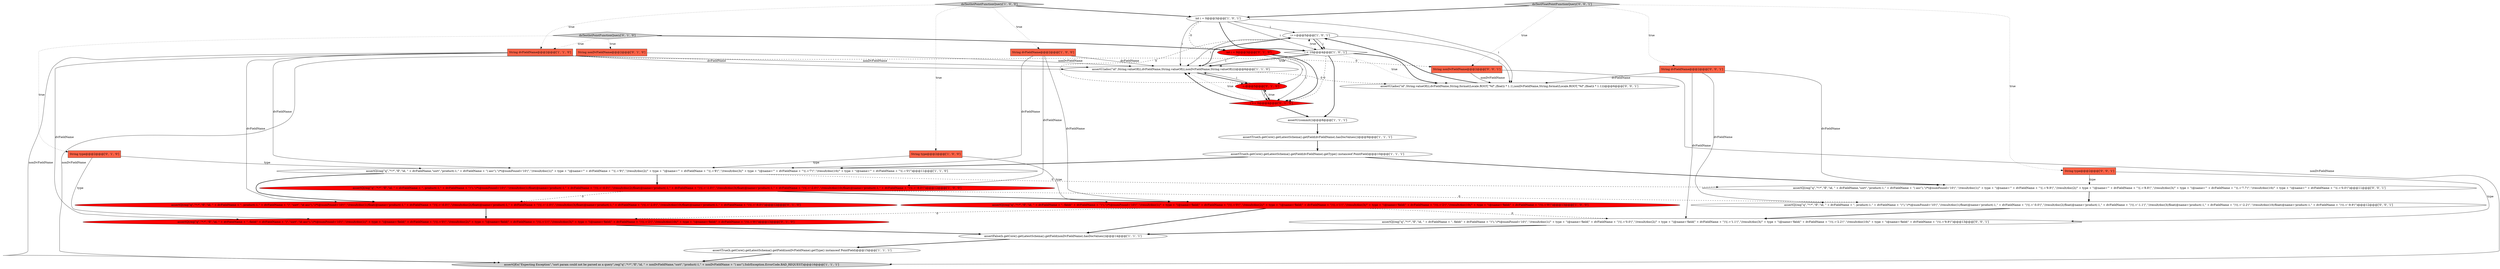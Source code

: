 digraph {
4 [style = filled, label = "i++@@@5@@@['1', '0', '1']", fillcolor = white, shape = ellipse image = "AAA0AAABBB1BBB"];
11 [style = filled, label = "doTestIntPointFunctionQuery['1', '0', '0']", fillcolor = lightgray, shape = diamond image = "AAA0AAABBB1BBB"];
2 [style = filled, label = "assertQ(req(\"q\",\"*:*\",\"fl\",\"id, \" + dvFieldName + \", product(-1,\" + dvFieldName + \")\"),\"//*(@numFound='10'(\",\"//result/doc(1(/float(@name='product(-1,\" + dvFieldName + \")'((.='-0.0'(\",\"//result/doc(2(/float(@name='product(-1,\" + dvFieldName + \")'((.='-1.0'(\",\"//result/doc(3(/float(@name='product(-1,\" + dvFieldName + \")'((.='-2.0'(\",\"//result/doc(10(/float(@name='product(-1,\" + dvFieldName + \")'((.='-9.0'(\")@@@12@@@['1', '0', '0']", fillcolor = red, shape = ellipse image = "AAA1AAABBB1BBB"];
23 [style = filled, label = "int i = 9@@@3@@@['0', '1', '0']", fillcolor = red, shape = ellipse image = "AAA1AAABBB2BBB"];
20 [style = filled, label = "String type@@@2@@@['0', '1', '0']", fillcolor = tomato, shape = box image = "AAA0AAABBB2BBB"];
25 [style = filled, label = "String type@@@2@@@['0', '0', '1']", fillcolor = tomato, shape = box image = "AAA0AAABBB3BBB"];
13 [style = filled, label = "assertTrue(h.getCore().getLatestSchema().getField(nonDvFieldName).getType() instanceof PointField)@@@15@@@['1', '1', '1']", fillcolor = white, shape = ellipse image = "AAA0AAABBB1BBB"];
29 [style = filled, label = "assertQ(req(\"q\",\"*:*\",\"fl\",\"id, \" + dvFieldName + \", product(-1,\" + dvFieldName + \")\"),\"//*(@numFound='10'(\",\"//result/doc(1(/float(@name='product(-1,\" + dvFieldName + \")'((.='-0.0'(\",\"//result/doc(2(/float(@name='product(-1,\" + dvFieldName + \")'((.='-1.1'(\",\"//result/doc(3(/float(@name='product(-1,\" + dvFieldName + \")'((.='-2.2'(\",\"//result/doc(10(/float(@name='product(-1,\" + dvFieldName + \")'((.='-9.9'(\")@@@12@@@['0', '0', '1']", fillcolor = white, shape = ellipse image = "AAA0AAABBB3BBB"];
24 [style = filled, label = "doTestIntPointFunctionQuery['0', '1', '0']", fillcolor = lightgray, shape = diamond image = "AAA0AAABBB2BBB"];
31 [style = filled, label = "assertQ(req(\"q\",\"*:*\",\"fl\",\"id, \" + dvFieldName + \", field(\" + dvFieldName + \")\"),\"//*(@numFound='10'(\",\"//result/doc(1(/\" + type + \"(@name='field(\" + dvFieldName + \")'((.='0.0'(\",\"//result/doc(2(/\" + type + \"(@name='field(\" + dvFieldName + \")'((.='1.1'(\",\"//result/doc(3(/\" + type + \"(@name='field(\" + dvFieldName + \")'((.='2.2'(\",\"//result/doc(10(/\" + type + \"(@name='field(\" + dvFieldName + \")'((.='9.9'(\")@@@13@@@['0', '0', '1']", fillcolor = white, shape = ellipse image = "AAA0AAABBB3BBB"];
22 [style = filled, label = "assertQ(req(\"q\",\"*:*\",\"fl\",\"id, \" + dvFieldName + \", field(\" + dvFieldName + \")\",\"sort\",\"id asc\"),\"//*(@numFound='10'(\",\"//result/doc(1(/\" + type + \"(@name='field(\" + dvFieldName + \")'((.='0'(\",\"//result/doc(2(/\" + type + \"(@name='field(\" + dvFieldName + \")'((.='1'(\",\"//result/doc(3(/\" + type + \"(@name='field(\" + dvFieldName + \")'((.='2'(\",\"//result/doc(10(/\" + type + \"(@name='field(\" + dvFieldName + \")'((.='9'(\")@@@13@@@['0', '1', '0']", fillcolor = red, shape = ellipse image = "AAA1AAABBB2BBB"];
0 [style = filled, label = "assertQ(req(\"q\",\"*:*\",\"fl\",\"id, \" + dvFieldName,\"sort\",\"product(-1,\" + dvFieldName + \") asc\"),\"//*(@numFound='10'(\",\"//result/doc(1(/\" + type + \"(@name='\" + dvFieldName + \"'((.='9'(\",\"//result/doc(2(/\" + type + \"(@name='\" + dvFieldName + \"'((.='8'(\",\"//result/doc(3(/\" + type + \"(@name='\" + dvFieldName + \"'((.='7'(\",\"//result/doc(10(/\" + type + \"(@name='\" + dvFieldName + \"'((.='0'(\")@@@11@@@['1', '1', '0']", fillcolor = white, shape = ellipse image = "AAA0AAABBB1BBB"];
5 [style = filled, label = "assertTrue(h.getCore().getLatestSchema().getField(dvFieldName).getType() instanceof PointField)@@@10@@@['1', '1', '1']", fillcolor = white, shape = ellipse image = "AAA0AAABBB1BBB"];
12 [style = filled, label = "String type@@@2@@@['1', '0', '0']", fillcolor = tomato, shape = box image = "AAA0AAABBB1BBB"];
21 [style = filled, label = "i >= 0@@@4@@@['0', '1', '0']", fillcolor = red, shape = diamond image = "AAA1AAABBB2BBB"];
19 [style = filled, label = "assertQ(req(\"q\",\"*:*\",\"fl\",\"id, \" + dvFieldName + \", product(-1,\" + dvFieldName + \")\",\"sort\",\"id asc\"),\"//*(@numFound='10'(\",\"//result/doc(1(/float(@name='product(-1,\" + dvFieldName + \")'((.='-0.0'(\",\"//result/doc(2(/float(@name='product(-1,\" + dvFieldName + \")'((.='-1.0'(\",\"//result/doc(3(/float(@name='product(-1,\" + dvFieldName + \")'((.='-2.0'(\",\"//result/doc(10(/float(@name='product(-1,\" + dvFieldName + \")'((.='-9.0'(\")@@@12@@@['0', '1', '0']", fillcolor = red, shape = ellipse image = "AAA1AAABBB2BBB"];
26 [style = filled, label = "assertQ(req(\"q\",\"*:*\",\"fl\",\"id, \" + dvFieldName,\"sort\",\"product(-1,\" + dvFieldName + \") asc\"),\"//*(@numFound='10'(\",\"//result/doc(1(/\" + type + \"(@name='\" + dvFieldName + \"'((.='9.9'(\",\"//result/doc(2(/\" + type + \"(@name='\" + dvFieldName + \"'((.='8.8'(\",\"//result/doc(3(/\" + type + \"(@name='\" + dvFieldName + \"'((.='7.7'(\",\"//result/doc(10(/\" + type + \"(@name='\" + dvFieldName + \"'((.='0.0'(\")@@@11@@@['0', '0', '1']", fillcolor = white, shape = ellipse image = "AAA0AAABBB3BBB"];
1 [style = filled, label = "String dvFieldName@@@2@@@['1', '0', '0']", fillcolor = tomato, shape = box image = "AAA0AAABBB1BBB"];
27 [style = filled, label = "doTestFloatPointFunctionQuery['0', '0', '1']", fillcolor = lightgray, shape = diamond image = "AAA0AAABBB3BBB"];
8 [style = filled, label = "assertTrue(h.getCore().getLatestSchema().getField(dvFieldName).hasDocValues())@@@9@@@['1', '1', '1']", fillcolor = white, shape = ellipse image = "AAA0AAABBB1BBB"];
32 [style = filled, label = "String nonDvFieldName@@@2@@@['0', '0', '1']", fillcolor = tomato, shape = box image = "AAA0AAABBB3BBB"];
3 [style = filled, label = "assertU(commit())@@@8@@@['1', '1', '1']", fillcolor = white, shape = ellipse image = "AAA0AAABBB1BBB"];
9 [style = filled, label = "assertQ(req(\"q\",\"*:*\",\"fl\",\"id, \" + dvFieldName + \", field(\" + dvFieldName + \")\"),\"//*(@numFound='10'(\",\"//result/doc(1(/\" + type + \"(@name='field(\" + dvFieldName + \")'((.='0'(\",\"//result/doc(2(/\" + type + \"(@name='field(\" + dvFieldName + \")'((.='1'(\",\"//result/doc(3(/\" + type + \"(@name='field(\" + dvFieldName + \")'((.='2'(\",\"//result/doc(10(/\" + type + \"(@name='field(\" + dvFieldName + \")'((.='9'(\")@@@13@@@['1', '0', '0']", fillcolor = red, shape = ellipse image = "AAA1AAABBB1BBB"];
14 [style = filled, label = "int i = 0@@@3@@@['1', '0', '1']", fillcolor = white, shape = ellipse image = "AAA0AAABBB1BBB"];
6 [style = filled, label = "assertU(adoc(\"id\",String.valueOf(i),dvFieldName,String.valueOf(i),nonDvFieldName,String.valueOf(i)))@@@6@@@['1', '1', '0']", fillcolor = white, shape = ellipse image = "AAA0AAABBB1BBB"];
17 [style = filled, label = "i--@@@5@@@['0', '1', '0']", fillcolor = red, shape = ellipse image = "AAA1AAABBB2BBB"];
30 [style = filled, label = "assertU(adoc(\"id\",String.valueOf(i),dvFieldName,String.format(Locale.ROOT,\"%f\",(float)i * 1.1),nonDvFieldName,String.format(Locale.ROOT,\"%f\",(float)i * 1.1)))@@@6@@@['0', '0', '1']", fillcolor = white, shape = ellipse image = "AAA0AAABBB3BBB"];
10 [style = filled, label = "assertQEx(\"Expecting Exception\",\"sort param could not be parsed as a query\",req(\"q\",\"*:*\",\"fl\",\"id, \" + nonDvFieldName,\"sort\",\"product(-1,\" + nonDvFieldName + \") asc\"),SolrException.ErrorCode.BAD_REQUEST)@@@16@@@['1', '1', '1']", fillcolor = lightgray, shape = ellipse image = "AAA0AAABBB1BBB"];
16 [style = filled, label = "i < 10@@@4@@@['1', '0', '1']", fillcolor = white, shape = diamond image = "AAA0AAABBB1BBB"];
18 [style = filled, label = "String nonDvFieldName@@@2@@@['0', '1', '0']", fillcolor = tomato, shape = box image = "AAA0AAABBB2BBB"];
15 [style = filled, label = "String dvFieldName@@@2@@@['1', '1', '0']", fillcolor = tomato, shape = box image = "AAA0AAABBB1BBB"];
7 [style = filled, label = "assertFalse(h.getCore().getLatestSchema().getField(nonDvFieldName).hasDocValues())@@@14@@@['1', '1', '1']", fillcolor = white, shape = ellipse image = "AAA0AAABBB1BBB"];
28 [style = filled, label = "String dvFieldName@@@2@@@['0', '0', '1']", fillcolor = tomato, shape = box image = "AAA0AAABBB3BBB"];
20->0 [style = solid, label="type"];
23->6 [style = solid, label="i"];
27->32 [style = dotted, label="true"];
2->19 [style = dashed, label="0"];
11->14 [style = bold, label=""];
11->1 [style = dotted, label="true"];
18->6 [style = solid, label="nonDvFieldName"];
11->12 [style = dotted, label="true"];
15->19 [style = solid, label="dvFieldName"];
23->17 [style = solid, label="i"];
9->7 [style = bold, label=""];
1->0 [style = solid, label="dvFieldName"];
15->10 [style = solid, label="nonDvFieldName"];
14->30 [style = solid, label="i"];
5->0 [style = bold, label=""];
23->21 [style = solid, label="i"];
32->30 [style = solid, label="nonDvFieldName"];
14->4 [style = solid, label="i"];
11->15 [style = dotted, label="true"];
17->21 [style = bold, label=""];
1->9 [style = solid, label="dvFieldName"];
4->16 [style = bold, label=""];
21->3 [style = bold, label=""];
15->6 [style = solid, label="dvFieldName"];
14->16 [style = bold, label=""];
16->3 [style = bold, label=""];
32->10 [style = solid, label="nonDvFieldName"];
27->25 [style = dotted, label="true"];
4->17 [style = dashed, label="0"];
0->19 [style = bold, label=""];
15->22 [style = solid, label="dvFieldName"];
25->26 [style = solid, label="type"];
16->6 [style = bold, label=""];
21->17 [style = dotted, label="true"];
2->9 [style = bold, label=""];
16->4 [style = dotted, label="true"];
16->21 [style = dashed, label="0"];
18->10 [style = solid, label="nonDvFieldName"];
25->31 [style = solid, label="type"];
17->21 [style = solid, label="i"];
22->7 [style = bold, label=""];
15->0 [style = solid, label="dvFieldName"];
6->4 [style = bold, label=""];
14->6 [style = solid, label="i"];
9->31 [style = dashed, label="0"];
19->22 [style = bold, label=""];
24->18 [style = dotted, label="true"];
21->6 [style = dotted, label="true"];
20->22 [style = solid, label="type"];
6->17 [style = bold, label=""];
13->10 [style = bold, label=""];
27->14 [style = bold, label=""];
28->31 [style = solid, label="dvFieldName"];
5->26 [style = bold, label=""];
15->32 [style = dashed, label="0"];
9->22 [style = dashed, label="0"];
0->26 [style = dashed, label="0"];
31->7 [style = bold, label=""];
4->6 [style = solid, label="i"];
14->16 [style = solid, label="i"];
14->23 [style = dashed, label="0"];
1->6 [style = solid, label="dvFieldName"];
12->0 [style = solid, label="type"];
4->16 [style = solid, label="i"];
3->8 [style = bold, label=""];
2->29 [style = dashed, label="0"];
16->30 [style = bold, label=""];
28->26 [style = solid, label="dvFieldName"];
24->20 [style = dotted, label="true"];
12->9 [style = solid, label="type"];
28->30 [style = solid, label="dvFieldName"];
24->23 [style = bold, label=""];
7->13 [style = bold, label=""];
1->2 [style = solid, label="dvFieldName"];
21->6 [style = bold, label=""];
26->29 [style = bold, label=""];
16->30 [style = dotted, label="true"];
17->6 [style = solid, label="i"];
0->2 [style = bold, label=""];
29->31 [style = bold, label=""];
15->6 [style = solid, label="nonDvFieldName"];
27->28 [style = dotted, label="true"];
8->5 [style = bold, label=""];
28->29 [style = solid, label="dvFieldName"];
23->21 [style = bold, label=""];
30->4 [style = bold, label=""];
24->15 [style = dotted, label="true"];
4->30 [style = solid, label="i"];
6->30 [style = dashed, label="0"];
16->6 [style = dotted, label="true"];
}

